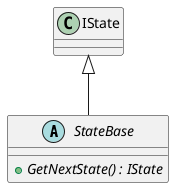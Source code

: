 @startuml
abstract class StateBase {
    + {abstract} GetNextState() : IState
}
IState <|-- StateBase
@enduml
